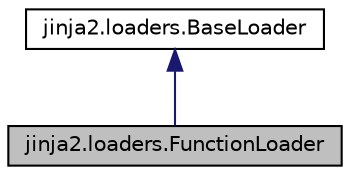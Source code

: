 digraph "jinja2.loaders.FunctionLoader"
{
 // LATEX_PDF_SIZE
  edge [fontname="Helvetica",fontsize="10",labelfontname="Helvetica",labelfontsize="10"];
  node [fontname="Helvetica",fontsize="10",shape=record];
  Node1 [label="jinja2.loaders.FunctionLoader",height=0.2,width=0.4,color="black", fillcolor="grey75", style="filled", fontcolor="black",tooltip=" "];
  Node2 -> Node1 [dir="back",color="midnightblue",fontsize="10",style="solid",fontname="Helvetica"];
  Node2 [label="jinja2.loaders.BaseLoader",height=0.2,width=0.4,color="black", fillcolor="white", style="filled",URL="$classjinja2_1_1loaders_1_1BaseLoader.html",tooltip=" "];
}
